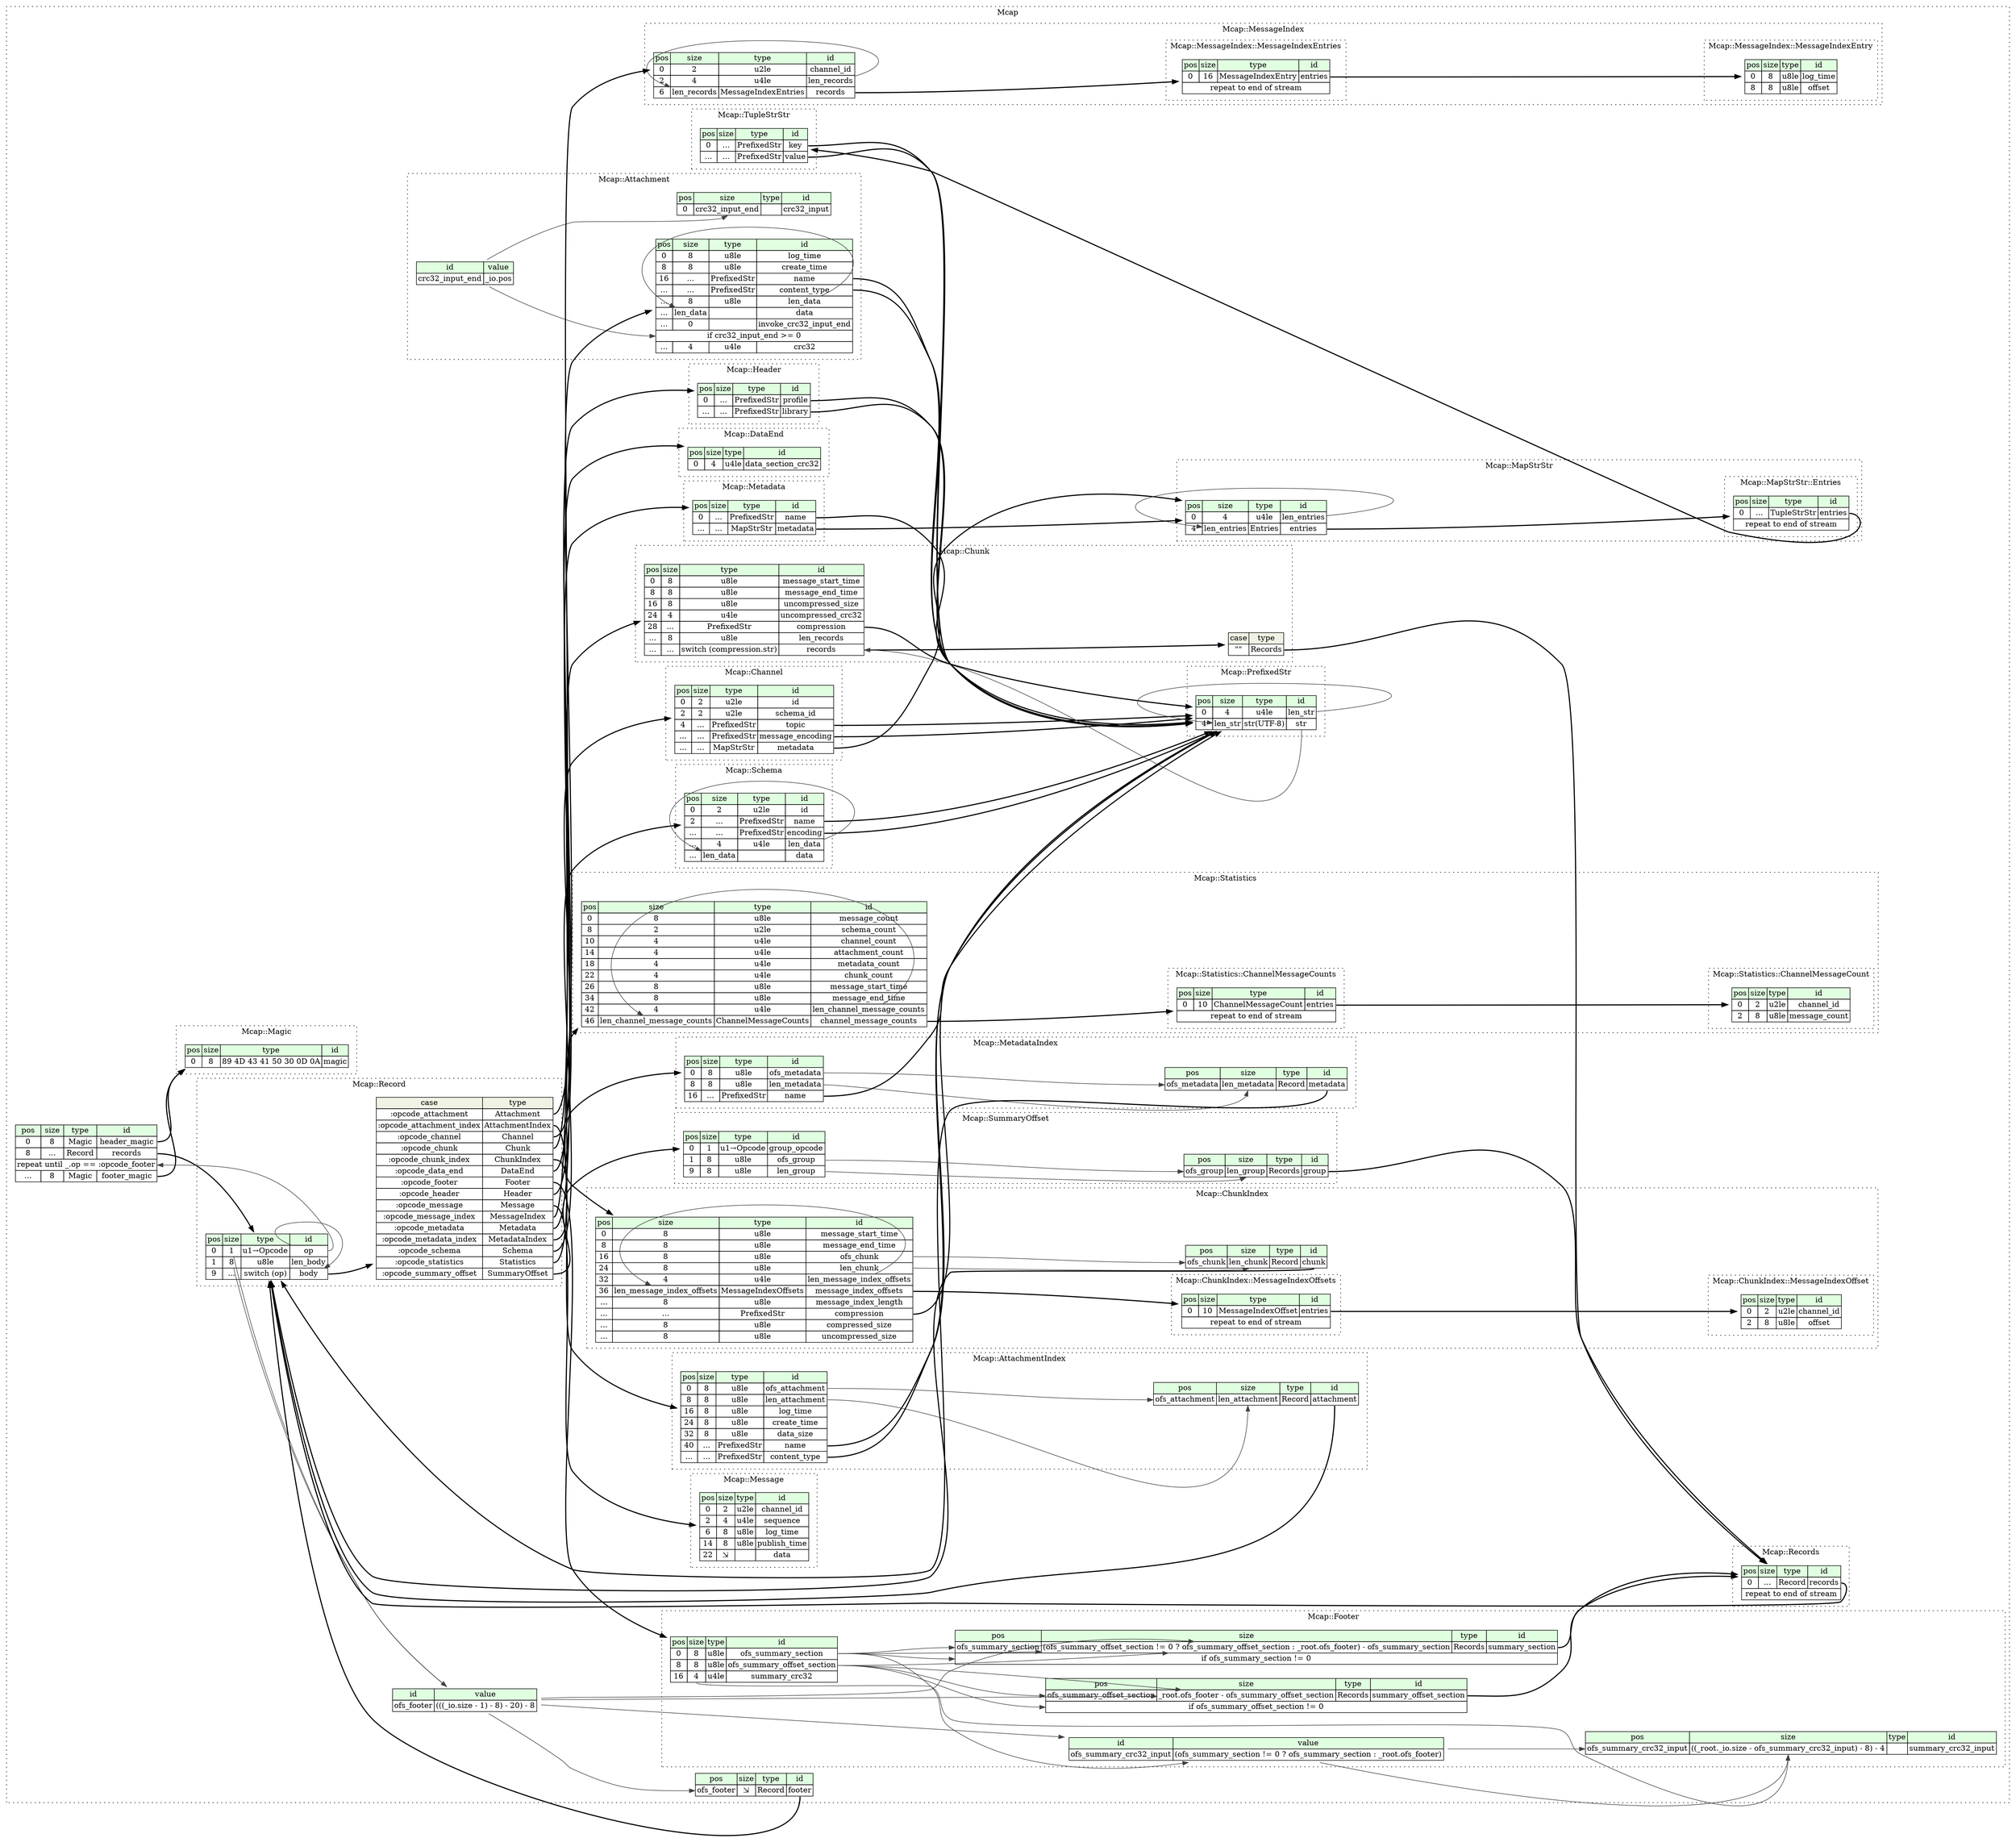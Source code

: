 digraph {
	rankdir=LR;
	node [shape=plaintext];
	subgraph cluster__mcap {
		label="Mcap";
		graph[style=dotted];

		mcap__seq [label=<<TABLE BORDER="0" CELLBORDER="1" CELLSPACING="0">
			<TR><TD BGCOLOR="#E0FFE0">pos</TD><TD BGCOLOR="#E0FFE0">size</TD><TD BGCOLOR="#E0FFE0">type</TD><TD BGCOLOR="#E0FFE0">id</TD></TR>
			<TR><TD PORT="header_magic_pos">0</TD><TD PORT="header_magic_size">8</TD><TD>Magic</TD><TD PORT="header_magic_type">header_magic</TD></TR>
			<TR><TD PORT="records_pos">8</TD><TD PORT="records_size">...</TD><TD>Record</TD><TD PORT="records_type">records</TD></TR>
			<TR><TD COLSPAN="4" PORT="records__repeat">repeat until _.op == :opcode_footer</TD></TR>
			<TR><TD PORT="footer_magic_pos">...</TD><TD PORT="footer_magic_size">8</TD><TD>Magic</TD><TD PORT="footer_magic_type">footer_magic</TD></TR>
		</TABLE>>];
		mcap__inst__footer [label=<<TABLE BORDER="0" CELLBORDER="1" CELLSPACING="0">
			<TR><TD BGCOLOR="#E0FFE0">pos</TD><TD BGCOLOR="#E0FFE0">size</TD><TD BGCOLOR="#E0FFE0">type</TD><TD BGCOLOR="#E0FFE0">id</TD></TR>
			<TR><TD PORT="footer_pos">ofs_footer</TD><TD PORT="footer_size">⇲</TD><TD>Record</TD><TD PORT="footer_type">footer</TD></TR>
		</TABLE>>];
		mcap__inst__ofs_footer [label=<<TABLE BORDER="0" CELLBORDER="1" CELLSPACING="0">
			<TR><TD BGCOLOR="#E0FFE0">id</TD><TD BGCOLOR="#E0FFE0">value</TD></TR>
			<TR><TD>ofs_footer</TD><TD>(((_io.size - 1) - 8) - 20) - 8</TD></TR>
		</TABLE>>];
		subgraph cluster__attachment {
			label="Mcap::Attachment";
			graph[style=dotted];

			attachment__seq [label=<<TABLE BORDER="0" CELLBORDER="1" CELLSPACING="0">
				<TR><TD BGCOLOR="#E0FFE0">pos</TD><TD BGCOLOR="#E0FFE0">size</TD><TD BGCOLOR="#E0FFE0">type</TD><TD BGCOLOR="#E0FFE0">id</TD></TR>
				<TR><TD PORT="log_time_pos">0</TD><TD PORT="log_time_size">8</TD><TD>u8le</TD><TD PORT="log_time_type">log_time</TD></TR>
				<TR><TD PORT="create_time_pos">8</TD><TD PORT="create_time_size">8</TD><TD>u8le</TD><TD PORT="create_time_type">create_time</TD></TR>
				<TR><TD PORT="name_pos">16</TD><TD PORT="name_size">...</TD><TD>PrefixedStr</TD><TD PORT="name_type">name</TD></TR>
				<TR><TD PORT="content_type_pos">...</TD><TD PORT="content_type_size">...</TD><TD>PrefixedStr</TD><TD PORT="content_type_type">content_type</TD></TR>
				<TR><TD PORT="len_data_pos">...</TD><TD PORT="len_data_size">8</TD><TD>u8le</TD><TD PORT="len_data_type">len_data</TD></TR>
				<TR><TD PORT="data_pos">...</TD><TD PORT="data_size">len_data</TD><TD></TD><TD PORT="data_type">data</TD></TR>
				<TR><TD PORT="invoke_crc32_input_end_pos">...</TD><TD PORT="invoke_crc32_input_end_size">0</TD><TD></TD><TD PORT="invoke_crc32_input_end_type">invoke_crc32_input_end</TD></TR>
				<TR><TD COLSPAN="4" PORT="invoke_crc32_input_end__if">if crc32_input_end &gt;= 0</TD></TR>
				<TR><TD PORT="crc32_pos">...</TD><TD PORT="crc32_size">4</TD><TD>u4le</TD><TD PORT="crc32_type">crc32</TD></TR>
			</TABLE>>];
			attachment__inst__crc32_input [label=<<TABLE BORDER="0" CELLBORDER="1" CELLSPACING="0">
				<TR><TD BGCOLOR="#E0FFE0">pos</TD><TD BGCOLOR="#E0FFE0">size</TD><TD BGCOLOR="#E0FFE0">type</TD><TD BGCOLOR="#E0FFE0">id</TD></TR>
				<TR><TD PORT="crc32_input_pos">0</TD><TD PORT="crc32_input_size">crc32_input_end</TD><TD></TD><TD PORT="crc32_input_type">crc32_input</TD></TR>
			</TABLE>>];
			attachment__inst__crc32_input_end [label=<<TABLE BORDER="0" CELLBORDER="1" CELLSPACING="0">
				<TR><TD BGCOLOR="#E0FFE0">id</TD><TD BGCOLOR="#E0FFE0">value</TD></TR>
				<TR><TD>crc32_input_end</TD><TD>_io.pos</TD></TR>
			</TABLE>>];
		}
		subgraph cluster__attachment_index {
			label="Mcap::AttachmentIndex";
			graph[style=dotted];

			attachment_index__seq [label=<<TABLE BORDER="0" CELLBORDER="1" CELLSPACING="0">
				<TR><TD BGCOLOR="#E0FFE0">pos</TD><TD BGCOLOR="#E0FFE0">size</TD><TD BGCOLOR="#E0FFE0">type</TD><TD BGCOLOR="#E0FFE0">id</TD></TR>
				<TR><TD PORT="ofs_attachment_pos">0</TD><TD PORT="ofs_attachment_size">8</TD><TD>u8le</TD><TD PORT="ofs_attachment_type">ofs_attachment</TD></TR>
				<TR><TD PORT="len_attachment_pos">8</TD><TD PORT="len_attachment_size">8</TD><TD>u8le</TD><TD PORT="len_attachment_type">len_attachment</TD></TR>
				<TR><TD PORT="log_time_pos">16</TD><TD PORT="log_time_size">8</TD><TD>u8le</TD><TD PORT="log_time_type">log_time</TD></TR>
				<TR><TD PORT="create_time_pos">24</TD><TD PORT="create_time_size">8</TD><TD>u8le</TD><TD PORT="create_time_type">create_time</TD></TR>
				<TR><TD PORT="data_size_pos">32</TD><TD PORT="data_size_size">8</TD><TD>u8le</TD><TD PORT="data_size_type">data_size</TD></TR>
				<TR><TD PORT="name_pos">40</TD><TD PORT="name_size">...</TD><TD>PrefixedStr</TD><TD PORT="name_type">name</TD></TR>
				<TR><TD PORT="content_type_pos">...</TD><TD PORT="content_type_size">...</TD><TD>PrefixedStr</TD><TD PORT="content_type_type">content_type</TD></TR>
			</TABLE>>];
			attachment_index__inst__attachment [label=<<TABLE BORDER="0" CELLBORDER="1" CELLSPACING="0">
				<TR><TD BGCOLOR="#E0FFE0">pos</TD><TD BGCOLOR="#E0FFE0">size</TD><TD BGCOLOR="#E0FFE0">type</TD><TD BGCOLOR="#E0FFE0">id</TD></TR>
				<TR><TD PORT="attachment_pos">ofs_attachment</TD><TD PORT="attachment_size">len_attachment</TD><TD>Record</TD><TD PORT="attachment_type">attachment</TD></TR>
			</TABLE>>];
		}
		subgraph cluster__channel {
			label="Mcap::Channel";
			graph[style=dotted];

			channel__seq [label=<<TABLE BORDER="0" CELLBORDER="1" CELLSPACING="0">
				<TR><TD BGCOLOR="#E0FFE0">pos</TD><TD BGCOLOR="#E0FFE0">size</TD><TD BGCOLOR="#E0FFE0">type</TD><TD BGCOLOR="#E0FFE0">id</TD></TR>
				<TR><TD PORT="id_pos">0</TD><TD PORT="id_size">2</TD><TD>u2le</TD><TD PORT="id_type">id</TD></TR>
				<TR><TD PORT="schema_id_pos">2</TD><TD PORT="schema_id_size">2</TD><TD>u2le</TD><TD PORT="schema_id_type">schema_id</TD></TR>
				<TR><TD PORT="topic_pos">4</TD><TD PORT="topic_size">...</TD><TD>PrefixedStr</TD><TD PORT="topic_type">topic</TD></TR>
				<TR><TD PORT="message_encoding_pos">...</TD><TD PORT="message_encoding_size">...</TD><TD>PrefixedStr</TD><TD PORT="message_encoding_type">message_encoding</TD></TR>
				<TR><TD PORT="metadata_pos">...</TD><TD PORT="metadata_size">...</TD><TD>MapStrStr</TD><TD PORT="metadata_type">metadata</TD></TR>
			</TABLE>>];
		}
		subgraph cluster__chunk {
			label="Mcap::Chunk";
			graph[style=dotted];

			chunk__seq [label=<<TABLE BORDER="0" CELLBORDER="1" CELLSPACING="0">
				<TR><TD BGCOLOR="#E0FFE0">pos</TD><TD BGCOLOR="#E0FFE0">size</TD><TD BGCOLOR="#E0FFE0">type</TD><TD BGCOLOR="#E0FFE0">id</TD></TR>
				<TR><TD PORT="message_start_time_pos">0</TD><TD PORT="message_start_time_size">8</TD><TD>u8le</TD><TD PORT="message_start_time_type">message_start_time</TD></TR>
				<TR><TD PORT="message_end_time_pos">8</TD><TD PORT="message_end_time_size">8</TD><TD>u8le</TD><TD PORT="message_end_time_type">message_end_time</TD></TR>
				<TR><TD PORT="uncompressed_size_pos">16</TD><TD PORT="uncompressed_size_size">8</TD><TD>u8le</TD><TD PORT="uncompressed_size_type">uncompressed_size</TD></TR>
				<TR><TD PORT="uncompressed_crc32_pos">24</TD><TD PORT="uncompressed_crc32_size">4</TD><TD>u4le</TD><TD PORT="uncompressed_crc32_type">uncompressed_crc32</TD></TR>
				<TR><TD PORT="compression_pos">28</TD><TD PORT="compression_size">...</TD><TD>PrefixedStr</TD><TD PORT="compression_type">compression</TD></TR>
				<TR><TD PORT="len_records_pos">...</TD><TD PORT="len_records_size">8</TD><TD>u8le</TD><TD PORT="len_records_type">len_records</TD></TR>
				<TR><TD PORT="records_pos">...</TD><TD PORT="records_size">...</TD><TD>switch (compression.str)</TD><TD PORT="records_type">records</TD></TR>
			</TABLE>>];
chunk__seq_records_switch [label=<<TABLE BORDER="0" CELLBORDER="1" CELLSPACING="0">
	<TR><TD BGCOLOR="#F0F2E4">case</TD><TD BGCOLOR="#F0F2E4">type</TD></TR>
	<TR><TD>&quot;&quot;</TD><TD PORT="case0">Records</TD></TR>
</TABLE>>];
		}
		subgraph cluster__chunk_index {
			label="Mcap::ChunkIndex";
			graph[style=dotted];

			chunk_index__seq [label=<<TABLE BORDER="0" CELLBORDER="1" CELLSPACING="0">
				<TR><TD BGCOLOR="#E0FFE0">pos</TD><TD BGCOLOR="#E0FFE0">size</TD><TD BGCOLOR="#E0FFE0">type</TD><TD BGCOLOR="#E0FFE0">id</TD></TR>
				<TR><TD PORT="message_start_time_pos">0</TD><TD PORT="message_start_time_size">8</TD><TD>u8le</TD><TD PORT="message_start_time_type">message_start_time</TD></TR>
				<TR><TD PORT="message_end_time_pos">8</TD><TD PORT="message_end_time_size">8</TD><TD>u8le</TD><TD PORT="message_end_time_type">message_end_time</TD></TR>
				<TR><TD PORT="ofs_chunk_pos">16</TD><TD PORT="ofs_chunk_size">8</TD><TD>u8le</TD><TD PORT="ofs_chunk_type">ofs_chunk</TD></TR>
				<TR><TD PORT="len_chunk_pos">24</TD><TD PORT="len_chunk_size">8</TD><TD>u8le</TD><TD PORT="len_chunk_type">len_chunk</TD></TR>
				<TR><TD PORT="len_message_index_offsets_pos">32</TD><TD PORT="len_message_index_offsets_size">4</TD><TD>u4le</TD><TD PORT="len_message_index_offsets_type">len_message_index_offsets</TD></TR>
				<TR><TD PORT="message_index_offsets_pos">36</TD><TD PORT="message_index_offsets_size">len_message_index_offsets</TD><TD>MessageIndexOffsets</TD><TD PORT="message_index_offsets_type">message_index_offsets</TD></TR>
				<TR><TD PORT="message_index_length_pos">...</TD><TD PORT="message_index_length_size">8</TD><TD>u8le</TD><TD PORT="message_index_length_type">message_index_length</TD></TR>
				<TR><TD PORT="compression_pos">...</TD><TD PORT="compression_size">...</TD><TD>PrefixedStr</TD><TD PORT="compression_type">compression</TD></TR>
				<TR><TD PORT="compressed_size_pos">...</TD><TD PORT="compressed_size_size">8</TD><TD>u8le</TD><TD PORT="compressed_size_type">compressed_size</TD></TR>
				<TR><TD PORT="uncompressed_size_pos">...</TD><TD PORT="uncompressed_size_size">8</TD><TD>u8le</TD><TD PORT="uncompressed_size_type">uncompressed_size</TD></TR>
			</TABLE>>];
			chunk_index__inst__chunk [label=<<TABLE BORDER="0" CELLBORDER="1" CELLSPACING="0">
				<TR><TD BGCOLOR="#E0FFE0">pos</TD><TD BGCOLOR="#E0FFE0">size</TD><TD BGCOLOR="#E0FFE0">type</TD><TD BGCOLOR="#E0FFE0">id</TD></TR>
				<TR><TD PORT="chunk_pos">ofs_chunk</TD><TD PORT="chunk_size">len_chunk</TD><TD>Record</TD><TD PORT="chunk_type">chunk</TD></TR>
			</TABLE>>];
			subgraph cluster__message_index_offset {
				label="Mcap::ChunkIndex::MessageIndexOffset";
				graph[style=dotted];

				message_index_offset__seq [label=<<TABLE BORDER="0" CELLBORDER="1" CELLSPACING="0">
					<TR><TD BGCOLOR="#E0FFE0">pos</TD><TD BGCOLOR="#E0FFE0">size</TD><TD BGCOLOR="#E0FFE0">type</TD><TD BGCOLOR="#E0FFE0">id</TD></TR>
					<TR><TD PORT="channel_id_pos">0</TD><TD PORT="channel_id_size">2</TD><TD>u2le</TD><TD PORT="channel_id_type">channel_id</TD></TR>
					<TR><TD PORT="offset_pos">2</TD><TD PORT="offset_size">8</TD><TD>u8le</TD><TD PORT="offset_type">offset</TD></TR>
				</TABLE>>];
			}
			subgraph cluster__message_index_offsets {
				label="Mcap::ChunkIndex::MessageIndexOffsets";
				graph[style=dotted];

				message_index_offsets__seq [label=<<TABLE BORDER="0" CELLBORDER="1" CELLSPACING="0">
					<TR><TD BGCOLOR="#E0FFE0">pos</TD><TD BGCOLOR="#E0FFE0">size</TD><TD BGCOLOR="#E0FFE0">type</TD><TD BGCOLOR="#E0FFE0">id</TD></TR>
					<TR><TD PORT="entries_pos">0</TD><TD PORT="entries_size">10</TD><TD>MessageIndexOffset</TD><TD PORT="entries_type">entries</TD></TR>
					<TR><TD COLSPAN="4" PORT="entries__repeat">repeat to end of stream</TD></TR>
				</TABLE>>];
			}
		}
		subgraph cluster__data_end {
			label="Mcap::DataEnd";
			graph[style=dotted];

			data_end__seq [label=<<TABLE BORDER="0" CELLBORDER="1" CELLSPACING="0">
				<TR><TD BGCOLOR="#E0FFE0">pos</TD><TD BGCOLOR="#E0FFE0">size</TD><TD BGCOLOR="#E0FFE0">type</TD><TD BGCOLOR="#E0FFE0">id</TD></TR>
				<TR><TD PORT="data_section_crc32_pos">0</TD><TD PORT="data_section_crc32_size">4</TD><TD>u4le</TD><TD PORT="data_section_crc32_type">data_section_crc32</TD></TR>
			</TABLE>>];
		}
		subgraph cluster__footer {
			label="Mcap::Footer";
			graph[style=dotted];

			footer__seq [label=<<TABLE BORDER="0" CELLBORDER="1" CELLSPACING="0">
				<TR><TD BGCOLOR="#E0FFE0">pos</TD><TD BGCOLOR="#E0FFE0">size</TD><TD BGCOLOR="#E0FFE0">type</TD><TD BGCOLOR="#E0FFE0">id</TD></TR>
				<TR><TD PORT="ofs_summary_section_pos">0</TD><TD PORT="ofs_summary_section_size">8</TD><TD>u8le</TD><TD PORT="ofs_summary_section_type">ofs_summary_section</TD></TR>
				<TR><TD PORT="ofs_summary_offset_section_pos">8</TD><TD PORT="ofs_summary_offset_section_size">8</TD><TD>u8le</TD><TD PORT="ofs_summary_offset_section_type">ofs_summary_offset_section</TD></TR>
				<TR><TD PORT="summary_crc32_pos">16</TD><TD PORT="summary_crc32_size">4</TD><TD>u4le</TD><TD PORT="summary_crc32_type">summary_crc32</TD></TR>
			</TABLE>>];
			footer__inst__ofs_summary_crc32_input [label=<<TABLE BORDER="0" CELLBORDER="1" CELLSPACING="0">
				<TR><TD BGCOLOR="#E0FFE0">id</TD><TD BGCOLOR="#E0FFE0">value</TD></TR>
				<TR><TD>ofs_summary_crc32_input</TD><TD>(ofs_summary_section != 0 ? ofs_summary_section : _root.ofs_footer)</TD></TR>
			</TABLE>>];
			footer__inst__summary_crc32_input [label=<<TABLE BORDER="0" CELLBORDER="1" CELLSPACING="0">
				<TR><TD BGCOLOR="#E0FFE0">pos</TD><TD BGCOLOR="#E0FFE0">size</TD><TD BGCOLOR="#E0FFE0">type</TD><TD BGCOLOR="#E0FFE0">id</TD></TR>
				<TR><TD PORT="summary_crc32_input_pos">ofs_summary_crc32_input</TD><TD PORT="summary_crc32_input_size">((_root._io.size - ofs_summary_crc32_input) - 8) - 4</TD><TD></TD><TD PORT="summary_crc32_input_type">summary_crc32_input</TD></TR>
			</TABLE>>];
			footer__inst__summary_offset_section [label=<<TABLE BORDER="0" CELLBORDER="1" CELLSPACING="0">
				<TR><TD BGCOLOR="#E0FFE0">pos</TD><TD BGCOLOR="#E0FFE0">size</TD><TD BGCOLOR="#E0FFE0">type</TD><TD BGCOLOR="#E0FFE0">id</TD></TR>
				<TR><TD PORT="summary_offset_section_pos">ofs_summary_offset_section</TD><TD PORT="summary_offset_section_size">_root.ofs_footer - ofs_summary_offset_section</TD><TD>Records</TD><TD PORT="summary_offset_section_type">summary_offset_section</TD></TR>
				<TR><TD COLSPAN="4" PORT="summary_offset_section__if">if ofs_summary_offset_section != 0</TD></TR>
			</TABLE>>];
			footer__inst__summary_section [label=<<TABLE BORDER="0" CELLBORDER="1" CELLSPACING="0">
				<TR><TD BGCOLOR="#E0FFE0">pos</TD><TD BGCOLOR="#E0FFE0">size</TD><TD BGCOLOR="#E0FFE0">type</TD><TD BGCOLOR="#E0FFE0">id</TD></TR>
				<TR><TD PORT="summary_section_pos">ofs_summary_section</TD><TD PORT="summary_section_size">(ofs_summary_offset_section != 0 ? ofs_summary_offset_section : _root.ofs_footer) - ofs_summary_section</TD><TD>Records</TD><TD PORT="summary_section_type">summary_section</TD></TR>
				<TR><TD COLSPAN="4" PORT="summary_section__if">if ofs_summary_section != 0</TD></TR>
			</TABLE>>];
		}
		subgraph cluster__header {
			label="Mcap::Header";
			graph[style=dotted];

			header__seq [label=<<TABLE BORDER="0" CELLBORDER="1" CELLSPACING="0">
				<TR><TD BGCOLOR="#E0FFE0">pos</TD><TD BGCOLOR="#E0FFE0">size</TD><TD BGCOLOR="#E0FFE0">type</TD><TD BGCOLOR="#E0FFE0">id</TD></TR>
				<TR><TD PORT="profile_pos">0</TD><TD PORT="profile_size">...</TD><TD>PrefixedStr</TD><TD PORT="profile_type">profile</TD></TR>
				<TR><TD PORT="library_pos">...</TD><TD PORT="library_size">...</TD><TD>PrefixedStr</TD><TD PORT="library_type">library</TD></TR>
			</TABLE>>];
		}
		subgraph cluster__magic {
			label="Mcap::Magic";
			graph[style=dotted];

			magic__seq [label=<<TABLE BORDER="0" CELLBORDER="1" CELLSPACING="0">
				<TR><TD BGCOLOR="#E0FFE0">pos</TD><TD BGCOLOR="#E0FFE0">size</TD><TD BGCOLOR="#E0FFE0">type</TD><TD BGCOLOR="#E0FFE0">id</TD></TR>
				<TR><TD PORT="magic_pos">0</TD><TD PORT="magic_size">8</TD><TD>89 4D 43 41 50 30 0D 0A</TD><TD PORT="magic_type">magic</TD></TR>
			</TABLE>>];
		}
		subgraph cluster__map_str_str {
			label="Mcap::MapStrStr";
			graph[style=dotted];

			map_str_str__seq [label=<<TABLE BORDER="0" CELLBORDER="1" CELLSPACING="0">
				<TR><TD BGCOLOR="#E0FFE0">pos</TD><TD BGCOLOR="#E0FFE0">size</TD><TD BGCOLOR="#E0FFE0">type</TD><TD BGCOLOR="#E0FFE0">id</TD></TR>
				<TR><TD PORT="len_entries_pos">0</TD><TD PORT="len_entries_size">4</TD><TD>u4le</TD><TD PORT="len_entries_type">len_entries</TD></TR>
				<TR><TD PORT="entries_pos">4</TD><TD PORT="entries_size">len_entries</TD><TD>Entries</TD><TD PORT="entries_type">entries</TD></TR>
			</TABLE>>];
			subgraph cluster__entries {
				label="Mcap::MapStrStr::Entries";
				graph[style=dotted];

				entries__seq [label=<<TABLE BORDER="0" CELLBORDER="1" CELLSPACING="0">
					<TR><TD BGCOLOR="#E0FFE0">pos</TD><TD BGCOLOR="#E0FFE0">size</TD><TD BGCOLOR="#E0FFE0">type</TD><TD BGCOLOR="#E0FFE0">id</TD></TR>
					<TR><TD PORT="entries_pos">0</TD><TD PORT="entries_size">...</TD><TD>TupleStrStr</TD><TD PORT="entries_type">entries</TD></TR>
					<TR><TD COLSPAN="4" PORT="entries__repeat">repeat to end of stream</TD></TR>
				</TABLE>>];
			}
		}
		subgraph cluster__message {
			label="Mcap::Message";
			graph[style=dotted];

			message__seq [label=<<TABLE BORDER="0" CELLBORDER="1" CELLSPACING="0">
				<TR><TD BGCOLOR="#E0FFE0">pos</TD><TD BGCOLOR="#E0FFE0">size</TD><TD BGCOLOR="#E0FFE0">type</TD><TD BGCOLOR="#E0FFE0">id</TD></TR>
				<TR><TD PORT="channel_id_pos">0</TD><TD PORT="channel_id_size">2</TD><TD>u2le</TD><TD PORT="channel_id_type">channel_id</TD></TR>
				<TR><TD PORT="sequence_pos">2</TD><TD PORT="sequence_size">4</TD><TD>u4le</TD><TD PORT="sequence_type">sequence</TD></TR>
				<TR><TD PORT="log_time_pos">6</TD><TD PORT="log_time_size">8</TD><TD>u8le</TD><TD PORT="log_time_type">log_time</TD></TR>
				<TR><TD PORT="publish_time_pos">14</TD><TD PORT="publish_time_size">8</TD><TD>u8le</TD><TD PORT="publish_time_type">publish_time</TD></TR>
				<TR><TD PORT="data_pos">22</TD><TD PORT="data_size">⇲</TD><TD></TD><TD PORT="data_type">data</TD></TR>
			</TABLE>>];
		}
		subgraph cluster__message_index {
			label="Mcap::MessageIndex";
			graph[style=dotted];

			message_index__seq [label=<<TABLE BORDER="0" CELLBORDER="1" CELLSPACING="0">
				<TR><TD BGCOLOR="#E0FFE0">pos</TD><TD BGCOLOR="#E0FFE0">size</TD><TD BGCOLOR="#E0FFE0">type</TD><TD BGCOLOR="#E0FFE0">id</TD></TR>
				<TR><TD PORT="channel_id_pos">0</TD><TD PORT="channel_id_size">2</TD><TD>u2le</TD><TD PORT="channel_id_type">channel_id</TD></TR>
				<TR><TD PORT="len_records_pos">2</TD><TD PORT="len_records_size">4</TD><TD>u4le</TD><TD PORT="len_records_type">len_records</TD></TR>
				<TR><TD PORT="records_pos">6</TD><TD PORT="records_size">len_records</TD><TD>MessageIndexEntries</TD><TD PORT="records_type">records</TD></TR>
			</TABLE>>];
			subgraph cluster__message_index_entries {
				label="Mcap::MessageIndex::MessageIndexEntries";
				graph[style=dotted];

				message_index_entries__seq [label=<<TABLE BORDER="0" CELLBORDER="1" CELLSPACING="0">
					<TR><TD BGCOLOR="#E0FFE0">pos</TD><TD BGCOLOR="#E0FFE0">size</TD><TD BGCOLOR="#E0FFE0">type</TD><TD BGCOLOR="#E0FFE0">id</TD></TR>
					<TR><TD PORT="entries_pos">0</TD><TD PORT="entries_size">16</TD><TD>MessageIndexEntry</TD><TD PORT="entries_type">entries</TD></TR>
					<TR><TD COLSPAN="4" PORT="entries__repeat">repeat to end of stream</TD></TR>
				</TABLE>>];
			}
			subgraph cluster__message_index_entry {
				label="Mcap::MessageIndex::MessageIndexEntry";
				graph[style=dotted];

				message_index_entry__seq [label=<<TABLE BORDER="0" CELLBORDER="1" CELLSPACING="0">
					<TR><TD BGCOLOR="#E0FFE0">pos</TD><TD BGCOLOR="#E0FFE0">size</TD><TD BGCOLOR="#E0FFE0">type</TD><TD BGCOLOR="#E0FFE0">id</TD></TR>
					<TR><TD PORT="log_time_pos">0</TD><TD PORT="log_time_size">8</TD><TD>u8le</TD><TD PORT="log_time_type">log_time</TD></TR>
					<TR><TD PORT="offset_pos">8</TD><TD PORT="offset_size">8</TD><TD>u8le</TD><TD PORT="offset_type">offset</TD></TR>
				</TABLE>>];
			}
		}
		subgraph cluster__metadata {
			label="Mcap::Metadata";
			graph[style=dotted];

			metadata__seq [label=<<TABLE BORDER="0" CELLBORDER="1" CELLSPACING="0">
				<TR><TD BGCOLOR="#E0FFE0">pos</TD><TD BGCOLOR="#E0FFE0">size</TD><TD BGCOLOR="#E0FFE0">type</TD><TD BGCOLOR="#E0FFE0">id</TD></TR>
				<TR><TD PORT="name_pos">0</TD><TD PORT="name_size">...</TD><TD>PrefixedStr</TD><TD PORT="name_type">name</TD></TR>
				<TR><TD PORT="metadata_pos">...</TD><TD PORT="metadata_size">...</TD><TD>MapStrStr</TD><TD PORT="metadata_type">metadata</TD></TR>
			</TABLE>>];
		}
		subgraph cluster__metadata_index {
			label="Mcap::MetadataIndex";
			graph[style=dotted];

			metadata_index__seq [label=<<TABLE BORDER="0" CELLBORDER="1" CELLSPACING="0">
				<TR><TD BGCOLOR="#E0FFE0">pos</TD><TD BGCOLOR="#E0FFE0">size</TD><TD BGCOLOR="#E0FFE0">type</TD><TD BGCOLOR="#E0FFE0">id</TD></TR>
				<TR><TD PORT="ofs_metadata_pos">0</TD><TD PORT="ofs_metadata_size">8</TD><TD>u8le</TD><TD PORT="ofs_metadata_type">ofs_metadata</TD></TR>
				<TR><TD PORT="len_metadata_pos">8</TD><TD PORT="len_metadata_size">8</TD><TD>u8le</TD><TD PORT="len_metadata_type">len_metadata</TD></TR>
				<TR><TD PORT="name_pos">16</TD><TD PORT="name_size">...</TD><TD>PrefixedStr</TD><TD PORT="name_type">name</TD></TR>
			</TABLE>>];
			metadata_index__inst__metadata [label=<<TABLE BORDER="0" CELLBORDER="1" CELLSPACING="0">
				<TR><TD BGCOLOR="#E0FFE0">pos</TD><TD BGCOLOR="#E0FFE0">size</TD><TD BGCOLOR="#E0FFE0">type</TD><TD BGCOLOR="#E0FFE0">id</TD></TR>
				<TR><TD PORT="metadata_pos">ofs_metadata</TD><TD PORT="metadata_size">len_metadata</TD><TD>Record</TD><TD PORT="metadata_type">metadata</TD></TR>
			</TABLE>>];
		}
		subgraph cluster__prefixed_str {
			label="Mcap::PrefixedStr";
			graph[style=dotted];

			prefixed_str__seq [label=<<TABLE BORDER="0" CELLBORDER="1" CELLSPACING="0">
				<TR><TD BGCOLOR="#E0FFE0">pos</TD><TD BGCOLOR="#E0FFE0">size</TD><TD BGCOLOR="#E0FFE0">type</TD><TD BGCOLOR="#E0FFE0">id</TD></TR>
				<TR><TD PORT="len_str_pos">0</TD><TD PORT="len_str_size">4</TD><TD>u4le</TD><TD PORT="len_str_type">len_str</TD></TR>
				<TR><TD PORT="str_pos">4</TD><TD PORT="str_size">len_str</TD><TD>str(UTF-8)</TD><TD PORT="str_type">str</TD></TR>
			</TABLE>>];
		}
		subgraph cluster__record {
			label="Mcap::Record";
			graph[style=dotted];

			record__seq [label=<<TABLE BORDER="0" CELLBORDER="1" CELLSPACING="0">
				<TR><TD BGCOLOR="#E0FFE0">pos</TD><TD BGCOLOR="#E0FFE0">size</TD><TD BGCOLOR="#E0FFE0">type</TD><TD BGCOLOR="#E0FFE0">id</TD></TR>
				<TR><TD PORT="op_pos">0</TD><TD PORT="op_size">1</TD><TD>u1→Opcode</TD><TD PORT="op_type">op</TD></TR>
				<TR><TD PORT="len_body_pos">1</TD><TD PORT="len_body_size">8</TD><TD>u8le</TD><TD PORT="len_body_type">len_body</TD></TR>
				<TR><TD PORT="body_pos">9</TD><TD PORT="body_size">...</TD><TD>switch (op)</TD><TD PORT="body_type">body</TD></TR>
			</TABLE>>];
record__seq_body_switch [label=<<TABLE BORDER="0" CELLBORDER="1" CELLSPACING="0">
	<TR><TD BGCOLOR="#F0F2E4">case</TD><TD BGCOLOR="#F0F2E4">type</TD></TR>
	<TR><TD>:opcode_attachment</TD><TD PORT="case0">Attachment</TD></TR>
	<TR><TD>:opcode_attachment_index</TD><TD PORT="case1">AttachmentIndex</TD></TR>
	<TR><TD>:opcode_channel</TD><TD PORT="case2">Channel</TD></TR>
	<TR><TD>:opcode_chunk</TD><TD PORT="case3">Chunk</TD></TR>
	<TR><TD>:opcode_chunk_index</TD><TD PORT="case4">ChunkIndex</TD></TR>
	<TR><TD>:opcode_data_end</TD><TD PORT="case5">DataEnd</TD></TR>
	<TR><TD>:opcode_footer</TD><TD PORT="case6">Footer</TD></TR>
	<TR><TD>:opcode_header</TD><TD PORT="case7">Header</TD></TR>
	<TR><TD>:opcode_message</TD><TD PORT="case8">Message</TD></TR>
	<TR><TD>:opcode_message_index</TD><TD PORT="case9">MessageIndex</TD></TR>
	<TR><TD>:opcode_metadata</TD><TD PORT="case10">Metadata</TD></TR>
	<TR><TD>:opcode_metadata_index</TD><TD PORT="case11">MetadataIndex</TD></TR>
	<TR><TD>:opcode_schema</TD><TD PORT="case12">Schema</TD></TR>
	<TR><TD>:opcode_statistics</TD><TD PORT="case13">Statistics</TD></TR>
	<TR><TD>:opcode_summary_offset</TD><TD PORT="case14">SummaryOffset</TD></TR>
</TABLE>>];
		}
		subgraph cluster__records {
			label="Mcap::Records";
			graph[style=dotted];

			records__seq [label=<<TABLE BORDER="0" CELLBORDER="1" CELLSPACING="0">
				<TR><TD BGCOLOR="#E0FFE0">pos</TD><TD BGCOLOR="#E0FFE0">size</TD><TD BGCOLOR="#E0FFE0">type</TD><TD BGCOLOR="#E0FFE0">id</TD></TR>
				<TR><TD PORT="records_pos">0</TD><TD PORT="records_size">...</TD><TD>Record</TD><TD PORT="records_type">records</TD></TR>
				<TR><TD COLSPAN="4" PORT="records__repeat">repeat to end of stream</TD></TR>
			</TABLE>>];
		}
		subgraph cluster__schema {
			label="Mcap::Schema";
			graph[style=dotted];

			schema__seq [label=<<TABLE BORDER="0" CELLBORDER="1" CELLSPACING="0">
				<TR><TD BGCOLOR="#E0FFE0">pos</TD><TD BGCOLOR="#E0FFE0">size</TD><TD BGCOLOR="#E0FFE0">type</TD><TD BGCOLOR="#E0FFE0">id</TD></TR>
				<TR><TD PORT="id_pos">0</TD><TD PORT="id_size">2</TD><TD>u2le</TD><TD PORT="id_type">id</TD></TR>
				<TR><TD PORT="name_pos">2</TD><TD PORT="name_size">...</TD><TD>PrefixedStr</TD><TD PORT="name_type">name</TD></TR>
				<TR><TD PORT="encoding_pos">...</TD><TD PORT="encoding_size">...</TD><TD>PrefixedStr</TD><TD PORT="encoding_type">encoding</TD></TR>
				<TR><TD PORT="len_data_pos">...</TD><TD PORT="len_data_size">4</TD><TD>u4le</TD><TD PORT="len_data_type">len_data</TD></TR>
				<TR><TD PORT="data_pos">...</TD><TD PORT="data_size">len_data</TD><TD></TD><TD PORT="data_type">data</TD></TR>
			</TABLE>>];
		}
		subgraph cluster__statistics {
			label="Mcap::Statistics";
			graph[style=dotted];

			statistics__seq [label=<<TABLE BORDER="0" CELLBORDER="1" CELLSPACING="0">
				<TR><TD BGCOLOR="#E0FFE0">pos</TD><TD BGCOLOR="#E0FFE0">size</TD><TD BGCOLOR="#E0FFE0">type</TD><TD BGCOLOR="#E0FFE0">id</TD></TR>
				<TR><TD PORT="message_count_pos">0</TD><TD PORT="message_count_size">8</TD><TD>u8le</TD><TD PORT="message_count_type">message_count</TD></TR>
				<TR><TD PORT="schema_count_pos">8</TD><TD PORT="schema_count_size">2</TD><TD>u2le</TD><TD PORT="schema_count_type">schema_count</TD></TR>
				<TR><TD PORT="channel_count_pos">10</TD><TD PORT="channel_count_size">4</TD><TD>u4le</TD><TD PORT="channel_count_type">channel_count</TD></TR>
				<TR><TD PORT="attachment_count_pos">14</TD><TD PORT="attachment_count_size">4</TD><TD>u4le</TD><TD PORT="attachment_count_type">attachment_count</TD></TR>
				<TR><TD PORT="metadata_count_pos">18</TD><TD PORT="metadata_count_size">4</TD><TD>u4le</TD><TD PORT="metadata_count_type">metadata_count</TD></TR>
				<TR><TD PORT="chunk_count_pos">22</TD><TD PORT="chunk_count_size">4</TD><TD>u4le</TD><TD PORT="chunk_count_type">chunk_count</TD></TR>
				<TR><TD PORT="message_start_time_pos">26</TD><TD PORT="message_start_time_size">8</TD><TD>u8le</TD><TD PORT="message_start_time_type">message_start_time</TD></TR>
				<TR><TD PORT="message_end_time_pos">34</TD><TD PORT="message_end_time_size">8</TD><TD>u8le</TD><TD PORT="message_end_time_type">message_end_time</TD></TR>
				<TR><TD PORT="len_channel_message_counts_pos">42</TD><TD PORT="len_channel_message_counts_size">4</TD><TD>u4le</TD><TD PORT="len_channel_message_counts_type">len_channel_message_counts</TD></TR>
				<TR><TD PORT="channel_message_counts_pos">46</TD><TD PORT="channel_message_counts_size">len_channel_message_counts</TD><TD>ChannelMessageCounts</TD><TD PORT="channel_message_counts_type">channel_message_counts</TD></TR>
			</TABLE>>];
			subgraph cluster__channel_message_count {
				label="Mcap::Statistics::ChannelMessageCount";
				graph[style=dotted];

				channel_message_count__seq [label=<<TABLE BORDER="0" CELLBORDER="1" CELLSPACING="0">
					<TR><TD BGCOLOR="#E0FFE0">pos</TD><TD BGCOLOR="#E0FFE0">size</TD><TD BGCOLOR="#E0FFE0">type</TD><TD BGCOLOR="#E0FFE0">id</TD></TR>
					<TR><TD PORT="channel_id_pos">0</TD><TD PORT="channel_id_size">2</TD><TD>u2le</TD><TD PORT="channel_id_type">channel_id</TD></TR>
					<TR><TD PORT="message_count_pos">2</TD><TD PORT="message_count_size">8</TD><TD>u8le</TD><TD PORT="message_count_type">message_count</TD></TR>
				</TABLE>>];
			}
			subgraph cluster__channel_message_counts {
				label="Mcap::Statistics::ChannelMessageCounts";
				graph[style=dotted];

				channel_message_counts__seq [label=<<TABLE BORDER="0" CELLBORDER="1" CELLSPACING="0">
					<TR><TD BGCOLOR="#E0FFE0">pos</TD><TD BGCOLOR="#E0FFE0">size</TD><TD BGCOLOR="#E0FFE0">type</TD><TD BGCOLOR="#E0FFE0">id</TD></TR>
					<TR><TD PORT="entries_pos">0</TD><TD PORT="entries_size">10</TD><TD>ChannelMessageCount</TD><TD PORT="entries_type">entries</TD></TR>
					<TR><TD COLSPAN="4" PORT="entries__repeat">repeat to end of stream</TD></TR>
				</TABLE>>];
			}
		}
		subgraph cluster__summary_offset {
			label="Mcap::SummaryOffset";
			graph[style=dotted];

			summary_offset__seq [label=<<TABLE BORDER="0" CELLBORDER="1" CELLSPACING="0">
				<TR><TD BGCOLOR="#E0FFE0">pos</TD><TD BGCOLOR="#E0FFE0">size</TD><TD BGCOLOR="#E0FFE0">type</TD><TD BGCOLOR="#E0FFE0">id</TD></TR>
				<TR><TD PORT="group_opcode_pos">0</TD><TD PORT="group_opcode_size">1</TD><TD>u1→Opcode</TD><TD PORT="group_opcode_type">group_opcode</TD></TR>
				<TR><TD PORT="ofs_group_pos">1</TD><TD PORT="ofs_group_size">8</TD><TD>u8le</TD><TD PORT="ofs_group_type">ofs_group</TD></TR>
				<TR><TD PORT="len_group_pos">9</TD><TD PORT="len_group_size">8</TD><TD>u8le</TD><TD PORT="len_group_type">len_group</TD></TR>
			</TABLE>>];
			summary_offset__inst__group [label=<<TABLE BORDER="0" CELLBORDER="1" CELLSPACING="0">
				<TR><TD BGCOLOR="#E0FFE0">pos</TD><TD BGCOLOR="#E0FFE0">size</TD><TD BGCOLOR="#E0FFE0">type</TD><TD BGCOLOR="#E0FFE0">id</TD></TR>
				<TR><TD PORT="group_pos">ofs_group</TD><TD PORT="group_size">len_group</TD><TD>Records</TD><TD PORT="group_type">group</TD></TR>
			</TABLE>>];
		}
		subgraph cluster__tuple_str_str {
			label="Mcap::TupleStrStr";
			graph[style=dotted];

			tuple_str_str__seq [label=<<TABLE BORDER="0" CELLBORDER="1" CELLSPACING="0">
				<TR><TD BGCOLOR="#E0FFE0">pos</TD><TD BGCOLOR="#E0FFE0">size</TD><TD BGCOLOR="#E0FFE0">type</TD><TD BGCOLOR="#E0FFE0">id</TD></TR>
				<TR><TD PORT="key_pos">0</TD><TD PORT="key_size">...</TD><TD>PrefixedStr</TD><TD PORT="key_type">key</TD></TR>
				<TR><TD PORT="value_pos">...</TD><TD PORT="value_size">...</TD><TD>PrefixedStr</TD><TD PORT="value_type">value</TD></TR>
			</TABLE>>];
		}
	}
	mcap__seq:header_magic_type -> magic__seq [style=bold];
	mcap__seq:records_type -> record__seq [style=bold];
	record__seq:op_type -> mcap__seq:records__repeat [color="#404040"];
	mcap__seq:footer_magic_type -> magic__seq [style=bold];
	mcap__inst__ofs_footer:ofs_footer_type -> mcap__inst__footer:footer_pos [color="#404040"];
	mcap__inst__footer:footer_type -> record__seq [style=bold];
	record__seq:op_size -> mcap__inst__ofs_footer [color="#404040"];
	record__seq:len_body_size -> mcap__inst__ofs_footer [color="#404040"];
	attachment__seq:name_type -> prefixed_str__seq [style=bold];
	attachment__seq:content_type_type -> prefixed_str__seq [style=bold];
	attachment__seq:len_data_type -> attachment__seq:data_size [color="#404040"];
	attachment__inst__crc32_input_end:crc32_input_end_type -> attachment__seq:invoke_crc32_input_end__if [color="#404040"];
	attachment__inst__crc32_input_end:crc32_input_end_type -> attachment__inst__crc32_input:crc32_input_size [color="#404040"];
	attachment_index__seq:name_type -> prefixed_str__seq [style=bold];
	attachment_index__seq:content_type_type -> prefixed_str__seq [style=bold];
	attachment_index__seq:ofs_attachment_type -> attachment_index__inst__attachment:attachment_pos [color="#404040"];
	attachment_index__seq:len_attachment_type -> attachment_index__inst__attachment:attachment_size [color="#404040"];
	attachment_index__inst__attachment:attachment_type -> record__seq [style=bold];
	channel__seq:topic_type -> prefixed_str__seq [style=bold];
	channel__seq:message_encoding_type -> prefixed_str__seq [style=bold];
	channel__seq:metadata_type -> map_str_str__seq [style=bold];
	chunk__seq:compression_type -> prefixed_str__seq [style=bold];
	chunk__seq:records_type -> chunk__seq_records_switch [style=bold];
	chunk__seq_records_switch:case0 -> records__seq [style=bold];
	prefixed_str__seq:str_type -> chunk__seq:records_type [color="#404040"];
	chunk_index__seq:len_message_index_offsets_type -> chunk_index__seq:message_index_offsets_size [color="#404040"];
	chunk_index__seq:message_index_offsets_type -> message_index_offsets__seq [style=bold];
	chunk_index__seq:compression_type -> prefixed_str__seq [style=bold];
	chunk_index__seq:ofs_chunk_type -> chunk_index__inst__chunk:chunk_pos [color="#404040"];
	chunk_index__seq:len_chunk_type -> chunk_index__inst__chunk:chunk_size [color="#404040"];
	chunk_index__inst__chunk:chunk_type -> record__seq [style=bold];
	message_index_offsets__seq:entries_type -> message_index_offset__seq [style=bold];
	footer__seq:ofs_summary_section_type -> footer__inst__ofs_summary_crc32_input [color="#404040"];
	mcap__inst__ofs_footer:ofs_footer_type -> footer__inst__ofs_summary_crc32_input [color="#404040"];
	footer__inst__ofs_summary_crc32_input:ofs_summary_crc32_input_type -> footer__inst__summary_crc32_input:summary_crc32_input_pos [color="#404040"];
	footer__inst__ofs_summary_crc32_input:ofs_summary_crc32_input_type -> footer__inst__summary_crc32_input:summary_crc32_input_size [color="#404040"];
	footer__seq:summary_crc32_size -> footer__inst__summary_crc32_input:summary_crc32_input_size [color="#404040"];
	footer__seq:ofs_summary_offset_section_type -> footer__inst__summary_offset_section:summary_offset_section_pos [color="#404040"];
	mcap__inst__ofs_footer:ofs_footer_type -> footer__inst__summary_offset_section:summary_offset_section_size [color="#404040"];
	footer__seq:ofs_summary_offset_section_type -> footer__inst__summary_offset_section:summary_offset_section_size [color="#404040"];
	footer__inst__summary_offset_section:summary_offset_section_type -> records__seq [style=bold];
	footer__seq:ofs_summary_offset_section_type -> footer__inst__summary_offset_section:summary_offset_section__if [color="#404040"];
	footer__seq:ofs_summary_section_type -> footer__inst__summary_section:summary_section_pos [color="#404040"];
	footer__seq:ofs_summary_offset_section_type -> footer__inst__summary_section:summary_section_size [color="#404040"];
	mcap__inst__ofs_footer:ofs_footer_type -> footer__inst__summary_section:summary_section_size [color="#404040"];
	footer__seq:ofs_summary_section_type -> footer__inst__summary_section:summary_section_size [color="#404040"];
	footer__inst__summary_section:summary_section_type -> records__seq [style=bold];
	footer__seq:ofs_summary_section_type -> footer__inst__summary_section:summary_section__if [color="#404040"];
	header__seq:profile_type -> prefixed_str__seq [style=bold];
	header__seq:library_type -> prefixed_str__seq [style=bold];
	map_str_str__seq:len_entries_type -> map_str_str__seq:entries_size [color="#404040"];
	map_str_str__seq:entries_type -> entries__seq [style=bold];
	entries__seq:entries_type -> tuple_str_str__seq [style=bold];
	message_index__seq:len_records_type -> message_index__seq:records_size [color="#404040"];
	message_index__seq:records_type -> message_index_entries__seq [style=bold];
	message_index_entries__seq:entries_type -> message_index_entry__seq [style=bold];
	metadata__seq:name_type -> prefixed_str__seq [style=bold];
	metadata__seq:metadata_type -> map_str_str__seq [style=bold];
	metadata_index__seq:name_type -> prefixed_str__seq [style=bold];
	metadata_index__seq:ofs_metadata_type -> metadata_index__inst__metadata:metadata_pos [color="#404040"];
	metadata_index__seq:len_metadata_type -> metadata_index__inst__metadata:metadata_size [color="#404040"];
	metadata_index__inst__metadata:metadata_type -> record__seq [style=bold];
	prefixed_str__seq:len_str_type -> prefixed_str__seq:str_size [color="#404040"];
	record__seq:body_type -> record__seq_body_switch [style=bold];
	record__seq_body_switch:case0 -> attachment__seq [style=bold];
	record__seq_body_switch:case1 -> attachment_index__seq [style=bold];
	record__seq_body_switch:case2 -> channel__seq [style=bold];
	record__seq_body_switch:case3 -> chunk__seq [style=bold];
	record__seq_body_switch:case4 -> chunk_index__seq [style=bold];
	record__seq_body_switch:case5 -> data_end__seq [style=bold];
	record__seq_body_switch:case6 -> footer__seq [style=bold];
	record__seq_body_switch:case7 -> header__seq [style=bold];
	record__seq_body_switch:case8 -> message__seq [style=bold];
	record__seq_body_switch:case9 -> message_index__seq [style=bold];
	record__seq_body_switch:case10 -> metadata__seq [style=bold];
	record__seq_body_switch:case11 -> metadata_index__seq [style=bold];
	record__seq_body_switch:case12 -> schema__seq [style=bold];
	record__seq_body_switch:case13 -> statistics__seq [style=bold];
	record__seq_body_switch:case14 -> summary_offset__seq [style=bold];
	record__seq:op_type -> record__seq:body_type [color="#404040"];
	records__seq:records_type -> record__seq [style=bold];
	schema__seq:name_type -> prefixed_str__seq [style=bold];
	schema__seq:encoding_type -> prefixed_str__seq [style=bold];
	schema__seq:len_data_type -> schema__seq:data_size [color="#404040"];
	statistics__seq:len_channel_message_counts_type -> statistics__seq:channel_message_counts_size [color="#404040"];
	statistics__seq:channel_message_counts_type -> channel_message_counts__seq [style=bold];
	channel_message_counts__seq:entries_type -> channel_message_count__seq [style=bold];
	summary_offset__seq:ofs_group_type -> summary_offset__inst__group:group_pos [color="#404040"];
	summary_offset__seq:len_group_type -> summary_offset__inst__group:group_size [color="#404040"];
	summary_offset__inst__group:group_type -> records__seq [style=bold];
	tuple_str_str__seq:key_type -> prefixed_str__seq [style=bold];
	tuple_str_str__seq:value_type -> prefixed_str__seq [style=bold];
}
